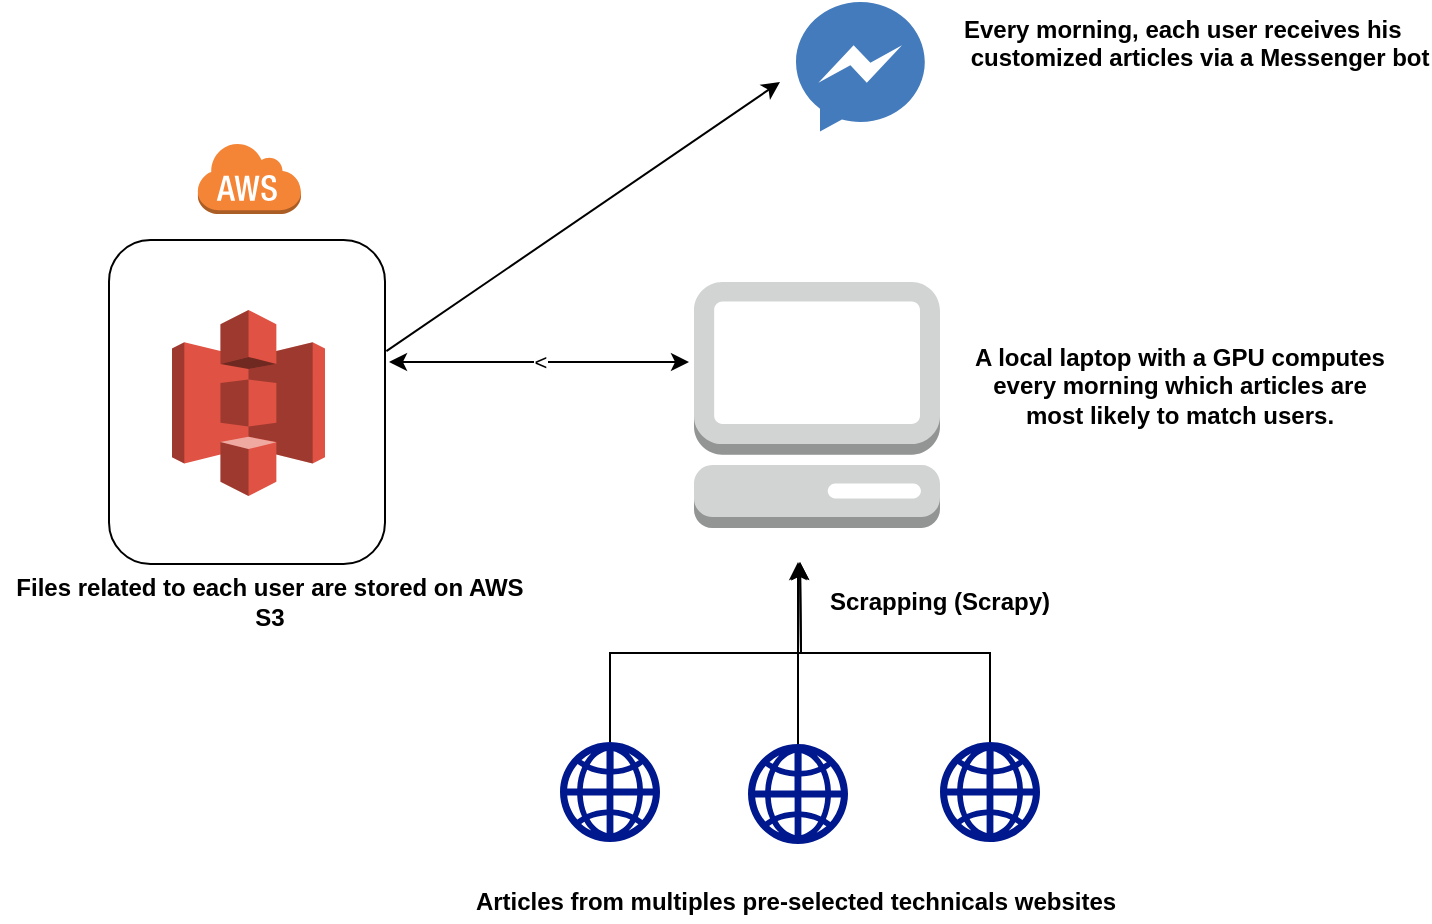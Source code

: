 <mxfile version="10.6.3" type="github"><diagram name="Page-1" id="75ae5057-2f1f-a65a-41a6-c58fb5237df7"><mxGraphModel dx="970" dy="551" grid="1" gridSize="10" guides="1" tooltips="1" connect="1" arrows="1" fold="1" page="1" pageScale="1" pageWidth="1100" pageHeight="850" background="#ffffff" math="0" shadow="0"><root><mxCell id="0"/><mxCell id="1" parent="0"/><mxCell id="6d17579d09794128-1" value="" style="dashed=0;html=1;shape=mxgraph.aws3.management_console;fillColor=#D2D3D3;gradientColor=none;rounded=1;shadow=0;comic=0;strokeColor=#E6E6E6;strokeWidth=6;fontFamily=Verdana;fontSize=12;fontColor=#000000;" parent="1" vertex="1"><mxGeometry x="487" y="170" width="123" height="123" as="geometry"/></mxCell><mxCell id="6d17579d09794128-5" value="" style="dashed=0;html=1;shape=mxgraph.aws3.cloud;fillColor=#F58536;gradientColor=none;dashed=0;rounded=1;shadow=0;comic=0;strokeColor=#E6E6E6;strokeWidth=6;fontFamily=Verdana;fontSize=12;fontColor=#000000;" parent="1" vertex="1"><mxGeometry x="238.5" y="100" width="52" height="36" as="geometry"/></mxCell><mxCell id="P_JZp7O-9jbQxAxLlJNZ-13" style="edgeStyle=orthogonalEdgeStyle;rounded=0;orthogonalLoop=1;jettySize=auto;html=1;exitX=0.5;exitY=0;exitDx=0;exitDy=0;exitPerimeter=0;" edge="1" parent="1" source="P_JZp7O-9jbQxAxLlJNZ-1"><mxGeometry relative="1" as="geometry"><mxPoint x="540" y="310" as="targetPoint"/></mxGeometry></mxCell><mxCell id="P_JZp7O-9jbQxAxLlJNZ-1" value="" style="shadow=0;dashed=0;html=1;strokeColor=none;labelPosition=center;verticalLabelPosition=bottom;verticalAlign=top;align=center;shape=mxgraph.mscae.enterprise.web;fillColor=#00188D;" vertex="1" parent="1"><mxGeometry x="420" y="400" width="50" height="50" as="geometry"/></mxCell><mxCell id="P_JZp7O-9jbQxAxLlJNZ-14" style="edgeStyle=orthogonalEdgeStyle;rounded=0;orthogonalLoop=1;jettySize=auto;html=1;exitX=0.5;exitY=0;exitDx=0;exitDy=0;exitPerimeter=0;" edge="1" parent="1" source="P_JZp7O-9jbQxAxLlJNZ-10"><mxGeometry relative="1" as="geometry"><mxPoint x="540" y="310" as="targetPoint"/></mxGeometry></mxCell><mxCell id="P_JZp7O-9jbQxAxLlJNZ-10" value="" style="shadow=0;dashed=0;html=1;strokeColor=none;labelPosition=center;verticalLabelPosition=bottom;verticalAlign=top;align=center;shape=mxgraph.mscae.enterprise.web;fillColor=#00188D;" vertex="1" parent="1"><mxGeometry x="610" y="400" width="50" height="50" as="geometry"/></mxCell><mxCell id="P_JZp7O-9jbQxAxLlJNZ-23" style="edgeStyle=orthogonalEdgeStyle;rounded=0;orthogonalLoop=1;jettySize=auto;html=1;exitX=0.5;exitY=0;exitDx=0;exitDy=0;exitPerimeter=0;" edge="1" parent="1" source="P_JZp7O-9jbQxAxLlJNZ-22"><mxGeometry relative="1" as="geometry"><mxPoint x="539" y="310" as="targetPoint"/></mxGeometry></mxCell><mxCell id="P_JZp7O-9jbQxAxLlJNZ-22" value="" style="shadow=0;dashed=0;html=1;strokeColor=none;labelPosition=center;verticalLabelPosition=bottom;verticalAlign=top;align=center;shape=mxgraph.mscae.enterprise.web;fillColor=#00188D;" vertex="1" parent="1"><mxGeometry x="514" y="401" width="50" height="50" as="geometry"/></mxCell><mxCell id="P_JZp7O-9jbQxAxLlJNZ-24" value="Articles from multiples pre-selected technicals websites" style="text;html=1;strokeColor=none;fillColor=none;align=center;verticalAlign=middle;whiteSpace=wrap;rounded=0;fontStyle=1" vertex="1" parent="1"><mxGeometry x="373" y="470" width="330" height="20" as="geometry"/></mxCell><mxCell id="P_JZp7O-9jbQxAxLlJNZ-26" value="" style="dashed=0;outlineConnect=0;html=1;align=center;labelPosition=center;verticalLabelPosition=bottom;verticalAlign=top;shape=mxgraph.weblogos.messenger_2" vertex="1" parent="1"><mxGeometry x="538" y="30" width="64.4" height="64.8" as="geometry"/></mxCell><mxCell id="P_JZp7O-9jbQxAxLlJNZ-27" value="Scrapping (Scrapy)" style="text;html=1;strokeColor=none;fillColor=none;align=center;verticalAlign=middle;whiteSpace=wrap;rounded=0;fontStyle=1" vertex="1" parent="1"><mxGeometry x="530" y="320" width="160" height="20" as="geometry"/></mxCell><mxCell id="P_JZp7O-9jbQxAxLlJNZ-28" value="" style="rounded=1;whiteSpace=wrap;html=1;fillColor=none;" vertex="1" parent="1"><mxGeometry x="194.5" y="149" width="138" height="162" as="geometry"/></mxCell><mxCell id="P_JZp7O-9jbQxAxLlJNZ-29" value="" style="outlineConnect=0;dashed=0;verticalLabelPosition=bottom;verticalAlign=top;align=center;html=1;shape=mxgraph.aws3.s3;fillColor=#E05243;gradientColor=none;" vertex="1" parent="1"><mxGeometry x="226" y="184" width="76.5" height="93" as="geometry"/></mxCell><mxCell id="P_JZp7O-9jbQxAxLlJNZ-32" value="&amp;lt;" style="endArrow=classic;startArrow=classic;html=1;" edge="1" parent="1"><mxGeometry width="50" height="50" relative="1" as="geometry"><mxPoint x="484.5" y="210" as="sourcePoint"/><mxPoint x="334.5" y="210" as="targetPoint"/><Array as="points"/></mxGeometry></mxCell><mxCell id="P_JZp7O-9jbQxAxLlJNZ-33" value="" style="endArrow=classic;html=1;exitX=1.005;exitY=0.343;exitDx=0;exitDy=0;exitPerimeter=0;" edge="1" parent="1" source="P_JZp7O-9jbQxAxLlJNZ-28"><mxGeometry width="50" height="50" relative="1" as="geometry"><mxPoint x="190" y="560" as="sourcePoint"/><mxPoint x="530" y="70" as="targetPoint"/></mxGeometry></mxCell><mxCell id="P_JZp7O-9jbQxAxLlJNZ-34" value="A local laptop with a GPU computes every morning which articles are most likely to match users." style="text;html=1;strokeColor=none;fillColor=none;align=center;verticalAlign=middle;whiteSpace=wrap;rounded=0;fontStyle=1" vertex="1" parent="1"><mxGeometry x="620" y="211.5" width="220" height="20" as="geometry"/></mxCell><mxCell id="P_JZp7O-9jbQxAxLlJNZ-35" value="Files related to each user are stored on AWS S3" style="text;html=1;strokeColor=none;fillColor=none;align=center;verticalAlign=middle;whiteSpace=wrap;rounded=0;fontStyle=1" vertex="1" parent="1"><mxGeometry x="140" y="320" width="270" height="20" as="geometry"/></mxCell><mxCell id="P_JZp7O-9jbQxAxLlJNZ-38" value="Every morning, each user receives his&lt;br&gt;&amp;nbsp;customized articles via a Messenger bot" style="text;html=1;fontStyle=1" vertex="1" parent="1"><mxGeometry x="620" y="30" width="230" height="43" as="geometry"/></mxCell></root></mxGraphModel></diagram></mxfile>